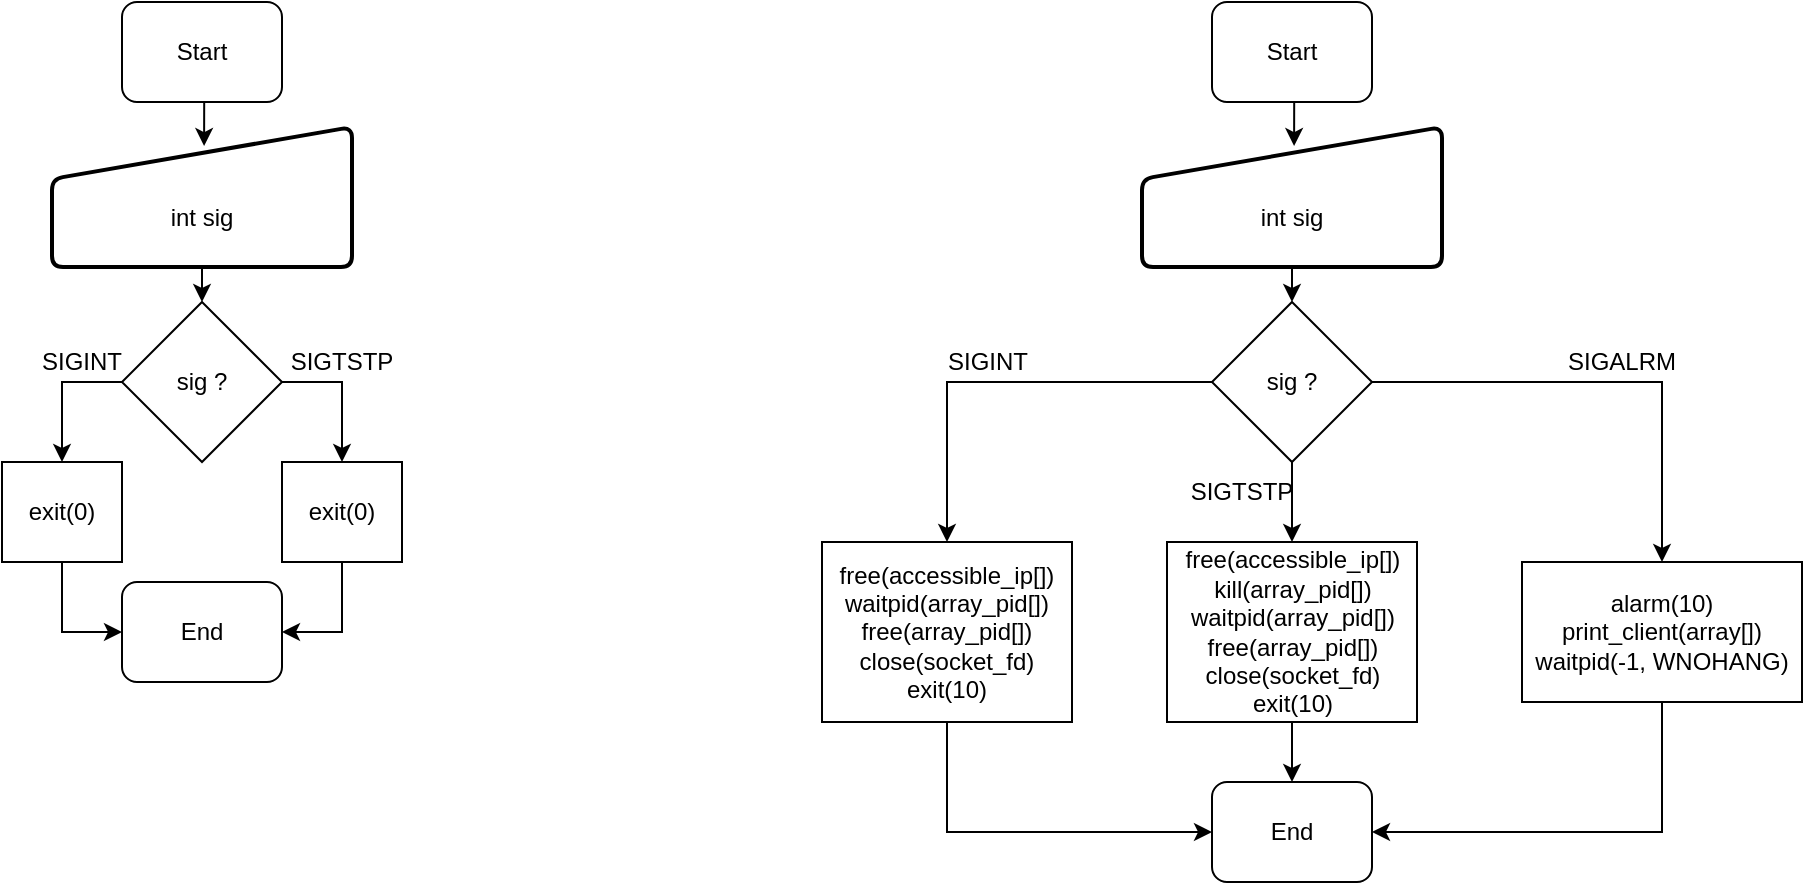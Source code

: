 <mxfile version="10.6.7" type="device"><diagram id="Nk43niPTdA1udJjl2MFU" name="Page-1"><mxGraphModel dx="1139" dy="829" grid="1" gridSize="10" guides="1" tooltips="1" connect="1" arrows="1" fold="1" page="1" pageScale="1" pageWidth="3300" pageHeight="4681" math="0" shadow="0"><root><mxCell id="0"/><mxCell id="1" parent="0"/><mxCell id="zYK7M-3nh2D-xvykcNmC-48" style="edgeStyle=orthogonalEdgeStyle;rounded=0;orthogonalLoop=1;jettySize=auto;html=1;exitX=0.5;exitY=1;exitDx=0;exitDy=0;entryX=0.507;entryY=0.136;entryDx=0;entryDy=0;entryPerimeter=0;" edge="1" parent="1" source="zYK7M-3nh2D-xvykcNmC-9" target="zYK7M-3nh2D-xvykcNmC-11"><mxGeometry relative="1" as="geometry"/></mxCell><mxCell id="zYK7M-3nh2D-xvykcNmC-9" value="Start" style="rounded=1;whiteSpace=wrap;html=1;" vertex="1" parent="1"><mxGeometry x="865" y="70" width="80" height="50" as="geometry"/></mxCell><mxCell id="zYK7M-3nh2D-xvykcNmC-76" style="edgeStyle=orthogonalEdgeStyle;rounded=0;orthogonalLoop=1;jettySize=auto;html=1;exitX=0.5;exitY=1;exitDx=0;exitDy=0;entryX=0.5;entryY=0;entryDx=0;entryDy=0;" edge="1" parent="1" source="zYK7M-3nh2D-xvykcNmC-11" target="zYK7M-3nh2D-xvykcNmC-75"><mxGeometry relative="1" as="geometry"/></mxCell><mxCell id="zYK7M-3nh2D-xvykcNmC-11" value="" style="verticalLabelPosition=bottom;verticalAlign=top;html=1;strokeWidth=2;shape=manualInput;whiteSpace=wrap;rounded=1;size=26;arcSize=11;" vertex="1" parent="1"><mxGeometry x="830" y="132.5" width="150" height="70" as="geometry"/></mxCell><mxCell id="zYK7M-3nh2D-xvykcNmC-5" value="int sig&lt;br&gt;" style="text;html=1;strokeColor=none;fillColor=none;align=center;verticalAlign=middle;whiteSpace=wrap;rounded=0;" vertex="1" parent="1"><mxGeometry x="825" y="167.5" width="160" height="20" as="geometry"/></mxCell><mxCell id="zYK7M-3nh2D-xvykcNmC-59" style="edgeStyle=orthogonalEdgeStyle;rounded=0;orthogonalLoop=1;jettySize=auto;html=1;exitX=0.5;exitY=1;exitDx=0;exitDy=0;entryX=0.507;entryY=0.136;entryDx=0;entryDy=0;entryPerimeter=0;" edge="1" parent="1" source="zYK7M-3nh2D-xvykcNmC-60" target="zYK7M-3nh2D-xvykcNmC-61"><mxGeometry relative="1" as="geometry"/></mxCell><mxCell id="zYK7M-3nh2D-xvykcNmC-60" value="Start" style="rounded=1;whiteSpace=wrap;html=1;" vertex="1" parent="1"><mxGeometry x="320" y="70" width="80" height="50" as="geometry"/></mxCell><mxCell id="zYK7M-3nh2D-xvykcNmC-68" style="edgeStyle=orthogonalEdgeStyle;rounded=0;orthogonalLoop=1;jettySize=auto;html=1;exitX=0.5;exitY=1;exitDx=0;exitDy=0;entryX=0.5;entryY=0;entryDx=0;entryDy=0;" edge="1" parent="1" source="zYK7M-3nh2D-xvykcNmC-61" target="zYK7M-3nh2D-xvykcNmC-63"><mxGeometry relative="1" as="geometry"/></mxCell><mxCell id="zYK7M-3nh2D-xvykcNmC-61" value="" style="verticalLabelPosition=bottom;verticalAlign=top;html=1;strokeWidth=2;shape=manualInput;whiteSpace=wrap;rounded=1;size=26;arcSize=11;" vertex="1" parent="1"><mxGeometry x="285" y="132.5" width="150" height="70" as="geometry"/></mxCell><mxCell id="zYK7M-3nh2D-xvykcNmC-62" value="int sig&lt;br&gt;" style="text;html=1;strokeColor=none;fillColor=none;align=center;verticalAlign=middle;whiteSpace=wrap;rounded=0;" vertex="1" parent="1"><mxGeometry x="280" y="167.5" width="160" height="20" as="geometry"/></mxCell><mxCell id="zYK7M-3nh2D-xvykcNmC-66" style="edgeStyle=orthogonalEdgeStyle;rounded=0;orthogonalLoop=1;jettySize=auto;html=1;exitX=0;exitY=0.5;exitDx=0;exitDy=0;entryX=0.5;entryY=0;entryDx=0;entryDy=0;" edge="1" parent="1" source="zYK7M-3nh2D-xvykcNmC-63" target="zYK7M-3nh2D-xvykcNmC-64"><mxGeometry relative="1" as="geometry"/></mxCell><mxCell id="zYK7M-3nh2D-xvykcNmC-67" style="edgeStyle=orthogonalEdgeStyle;rounded=0;orthogonalLoop=1;jettySize=auto;html=1;exitX=1;exitY=0.5;exitDx=0;exitDy=0;entryX=0.5;entryY=0;entryDx=0;entryDy=0;" edge="1" parent="1" source="zYK7M-3nh2D-xvykcNmC-63" target="zYK7M-3nh2D-xvykcNmC-65"><mxGeometry relative="1" as="geometry"/></mxCell><mxCell id="zYK7M-3nh2D-xvykcNmC-63" value="sig ?" style="rhombus;whiteSpace=wrap;html=1;" vertex="1" parent="1"><mxGeometry x="320" y="220" width="80" height="80" as="geometry"/></mxCell><mxCell id="zYK7M-3nh2D-xvykcNmC-72" style="edgeStyle=orthogonalEdgeStyle;rounded=0;orthogonalLoop=1;jettySize=auto;html=1;exitX=0.5;exitY=1;exitDx=0;exitDy=0;entryX=0;entryY=0.5;entryDx=0;entryDy=0;" edge="1" parent="1" source="zYK7M-3nh2D-xvykcNmC-64" target="zYK7M-3nh2D-xvykcNmC-69"><mxGeometry relative="1" as="geometry"/></mxCell><mxCell id="zYK7M-3nh2D-xvykcNmC-64" value="exit(0)" style="rounded=0;whiteSpace=wrap;html=1;" vertex="1" parent="1"><mxGeometry x="260" y="300" width="60" height="50" as="geometry"/></mxCell><mxCell id="zYK7M-3nh2D-xvykcNmC-71" style="edgeStyle=orthogonalEdgeStyle;rounded=0;orthogonalLoop=1;jettySize=auto;html=1;exitX=0.5;exitY=1;exitDx=0;exitDy=0;entryX=1;entryY=0.5;entryDx=0;entryDy=0;" edge="1" parent="1" source="zYK7M-3nh2D-xvykcNmC-65" target="zYK7M-3nh2D-xvykcNmC-69"><mxGeometry relative="1" as="geometry"/></mxCell><mxCell id="zYK7M-3nh2D-xvykcNmC-65" value="exit(0)" style="rounded=0;whiteSpace=wrap;html=1;" vertex="1" parent="1"><mxGeometry x="400" y="300" width="60" height="50" as="geometry"/></mxCell><mxCell id="zYK7M-3nh2D-xvykcNmC-69" value="End" style="rounded=1;whiteSpace=wrap;html=1;" vertex="1" parent="1"><mxGeometry x="320" y="360" width="80" height="50" as="geometry"/></mxCell><mxCell id="zYK7M-3nh2D-xvykcNmC-73" value="SIGTSTP" style="text;html=1;strokeColor=none;fillColor=none;align=center;verticalAlign=middle;whiteSpace=wrap;rounded=0;" vertex="1" parent="1"><mxGeometry x="860" y="305" width="40" height="20" as="geometry"/></mxCell><mxCell id="zYK7M-3nh2D-xvykcNmC-74" value="SIGINT" style="text;html=1;strokeColor=none;fillColor=none;align=center;verticalAlign=middle;whiteSpace=wrap;rounded=0;direction=west;" vertex="1" parent="1"><mxGeometry x="280" y="240" width="40" height="20" as="geometry"/></mxCell><mxCell id="zYK7M-3nh2D-xvykcNmC-80" style="edgeStyle=orthogonalEdgeStyle;rounded=0;orthogonalLoop=1;jettySize=auto;html=1;exitX=0;exitY=0.5;exitDx=0;exitDy=0;entryX=0.5;entryY=0;entryDx=0;entryDy=0;" edge="1" parent="1" source="zYK7M-3nh2D-xvykcNmC-75" target="zYK7M-3nh2D-xvykcNmC-77"><mxGeometry relative="1" as="geometry"/></mxCell><mxCell id="zYK7M-3nh2D-xvykcNmC-81" style="edgeStyle=orthogonalEdgeStyle;rounded=0;orthogonalLoop=1;jettySize=auto;html=1;exitX=0.5;exitY=1;exitDx=0;exitDy=0;entryX=0.5;entryY=0;entryDx=0;entryDy=0;" edge="1" parent="1" source="zYK7M-3nh2D-xvykcNmC-75" target="zYK7M-3nh2D-xvykcNmC-78"><mxGeometry relative="1" as="geometry"/></mxCell><mxCell id="zYK7M-3nh2D-xvykcNmC-82" style="edgeStyle=orthogonalEdgeStyle;rounded=0;orthogonalLoop=1;jettySize=auto;html=1;exitX=1;exitY=0.5;exitDx=0;exitDy=0;entryX=0.5;entryY=0;entryDx=0;entryDy=0;" edge="1" parent="1" source="zYK7M-3nh2D-xvykcNmC-75" target="zYK7M-3nh2D-xvykcNmC-79"><mxGeometry relative="1" as="geometry"/></mxCell><mxCell id="zYK7M-3nh2D-xvykcNmC-75" value="sig ?" style="rhombus;whiteSpace=wrap;html=1;" vertex="1" parent="1"><mxGeometry x="865" y="220" width="80" height="80" as="geometry"/></mxCell><mxCell id="zYK7M-3nh2D-xvykcNmC-97" style="edgeStyle=orthogonalEdgeStyle;rounded=0;orthogonalLoop=1;jettySize=auto;html=1;exitX=0.5;exitY=1;exitDx=0;exitDy=0;entryX=0;entryY=0.5;entryDx=0;entryDy=0;" edge="1" parent="1" source="zYK7M-3nh2D-xvykcNmC-77" target="zYK7M-3nh2D-xvykcNmC-94"><mxGeometry relative="1" as="geometry"/></mxCell><mxCell id="zYK7M-3nh2D-xvykcNmC-77" value="free(accessible_ip[])&lt;br&gt;waitpid(array_pid[])&lt;br&gt;free(array_pid[])&lt;br&gt;close(socket_fd)&lt;br&gt;exit(10)&lt;br&gt;" style="rounded=0;whiteSpace=wrap;html=1;" vertex="1" parent="1"><mxGeometry x="670" y="340" width="125" height="90" as="geometry"/></mxCell><mxCell id="zYK7M-3nh2D-xvykcNmC-95" style="edgeStyle=orthogonalEdgeStyle;rounded=0;orthogonalLoop=1;jettySize=auto;html=1;exitX=0.5;exitY=1;exitDx=0;exitDy=0;entryX=0.5;entryY=0;entryDx=0;entryDy=0;" edge="1" parent="1" source="zYK7M-3nh2D-xvykcNmC-78" target="zYK7M-3nh2D-xvykcNmC-94"><mxGeometry relative="1" as="geometry"/></mxCell><mxCell id="zYK7M-3nh2D-xvykcNmC-78" value="free(accessible_ip[])&lt;br&gt;kill(array_pid[])&lt;br&gt;waitpid(array_pid[])&lt;br&gt;free(array_pid[])&lt;br&gt;close(socket_fd)&lt;br&gt;exit(10)&lt;br&gt;" style="rounded=0;whiteSpace=wrap;html=1;" vertex="1" parent="1"><mxGeometry x="842.5" y="340" width="125" height="90" as="geometry"/></mxCell><mxCell id="zYK7M-3nh2D-xvykcNmC-96" style="edgeStyle=orthogonalEdgeStyle;rounded=0;orthogonalLoop=1;jettySize=auto;html=1;exitX=0.5;exitY=1;exitDx=0;exitDy=0;entryX=1;entryY=0.5;entryDx=0;entryDy=0;" edge="1" parent="1" source="zYK7M-3nh2D-xvykcNmC-79" target="zYK7M-3nh2D-xvykcNmC-94"><mxGeometry relative="1" as="geometry"/></mxCell><mxCell id="zYK7M-3nh2D-xvykcNmC-79" value="alarm(10)&lt;br&gt;print_client(array[])&lt;br&gt;waitpid(-1, WNOHANG)&lt;br&gt;" style="rounded=0;whiteSpace=wrap;html=1;" vertex="1" parent="1"><mxGeometry x="1020" y="350" width="140" height="70" as="geometry"/></mxCell><mxCell id="zYK7M-3nh2D-xvykcNmC-83" value="SIGINT" style="text;html=1;strokeColor=none;fillColor=none;align=center;verticalAlign=middle;whiteSpace=wrap;rounded=0;direction=west;" vertex="1" parent="1"><mxGeometry x="732.5" y="240" width="40" height="20" as="geometry"/></mxCell><mxCell id="zYK7M-3nh2D-xvykcNmC-84" value="SIGTSTP" style="text;html=1;strokeColor=none;fillColor=none;align=center;verticalAlign=middle;whiteSpace=wrap;rounded=0;" vertex="1" parent="1"><mxGeometry x="410" y="240" width="40" height="20" as="geometry"/></mxCell><mxCell id="zYK7M-3nh2D-xvykcNmC-90" value="SIGALRM" style="text;html=1;strokeColor=none;fillColor=none;align=center;verticalAlign=middle;whiteSpace=wrap;rounded=0;direction=west;" vertex="1" parent="1"><mxGeometry x="1050" y="240" width="40" height="20" as="geometry"/></mxCell><mxCell id="zYK7M-3nh2D-xvykcNmC-94" value="End" style="rounded=1;whiteSpace=wrap;html=1;" vertex="1" parent="1"><mxGeometry x="865" y="460" width="80" height="50" as="geometry"/></mxCell></root></mxGraphModel></diagram></mxfile>